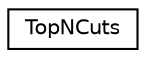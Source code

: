 digraph "Graphical Class Hierarchy"
{
 // LATEX_PDF_SIZE
  edge [fontname="Helvetica",fontsize="10",labelfontname="Helvetica",labelfontsize="10"];
  node [fontname="Helvetica",fontsize="10",shape=record];
  rankdir="LR";
  Node0 [label="TopNCuts",height=0.2,width=0.4,color="black", fillcolor="white", style="filled",URL="$classoperations__research_1_1sat_1_1_top_n_cuts.html",tooltip=" "];
}
